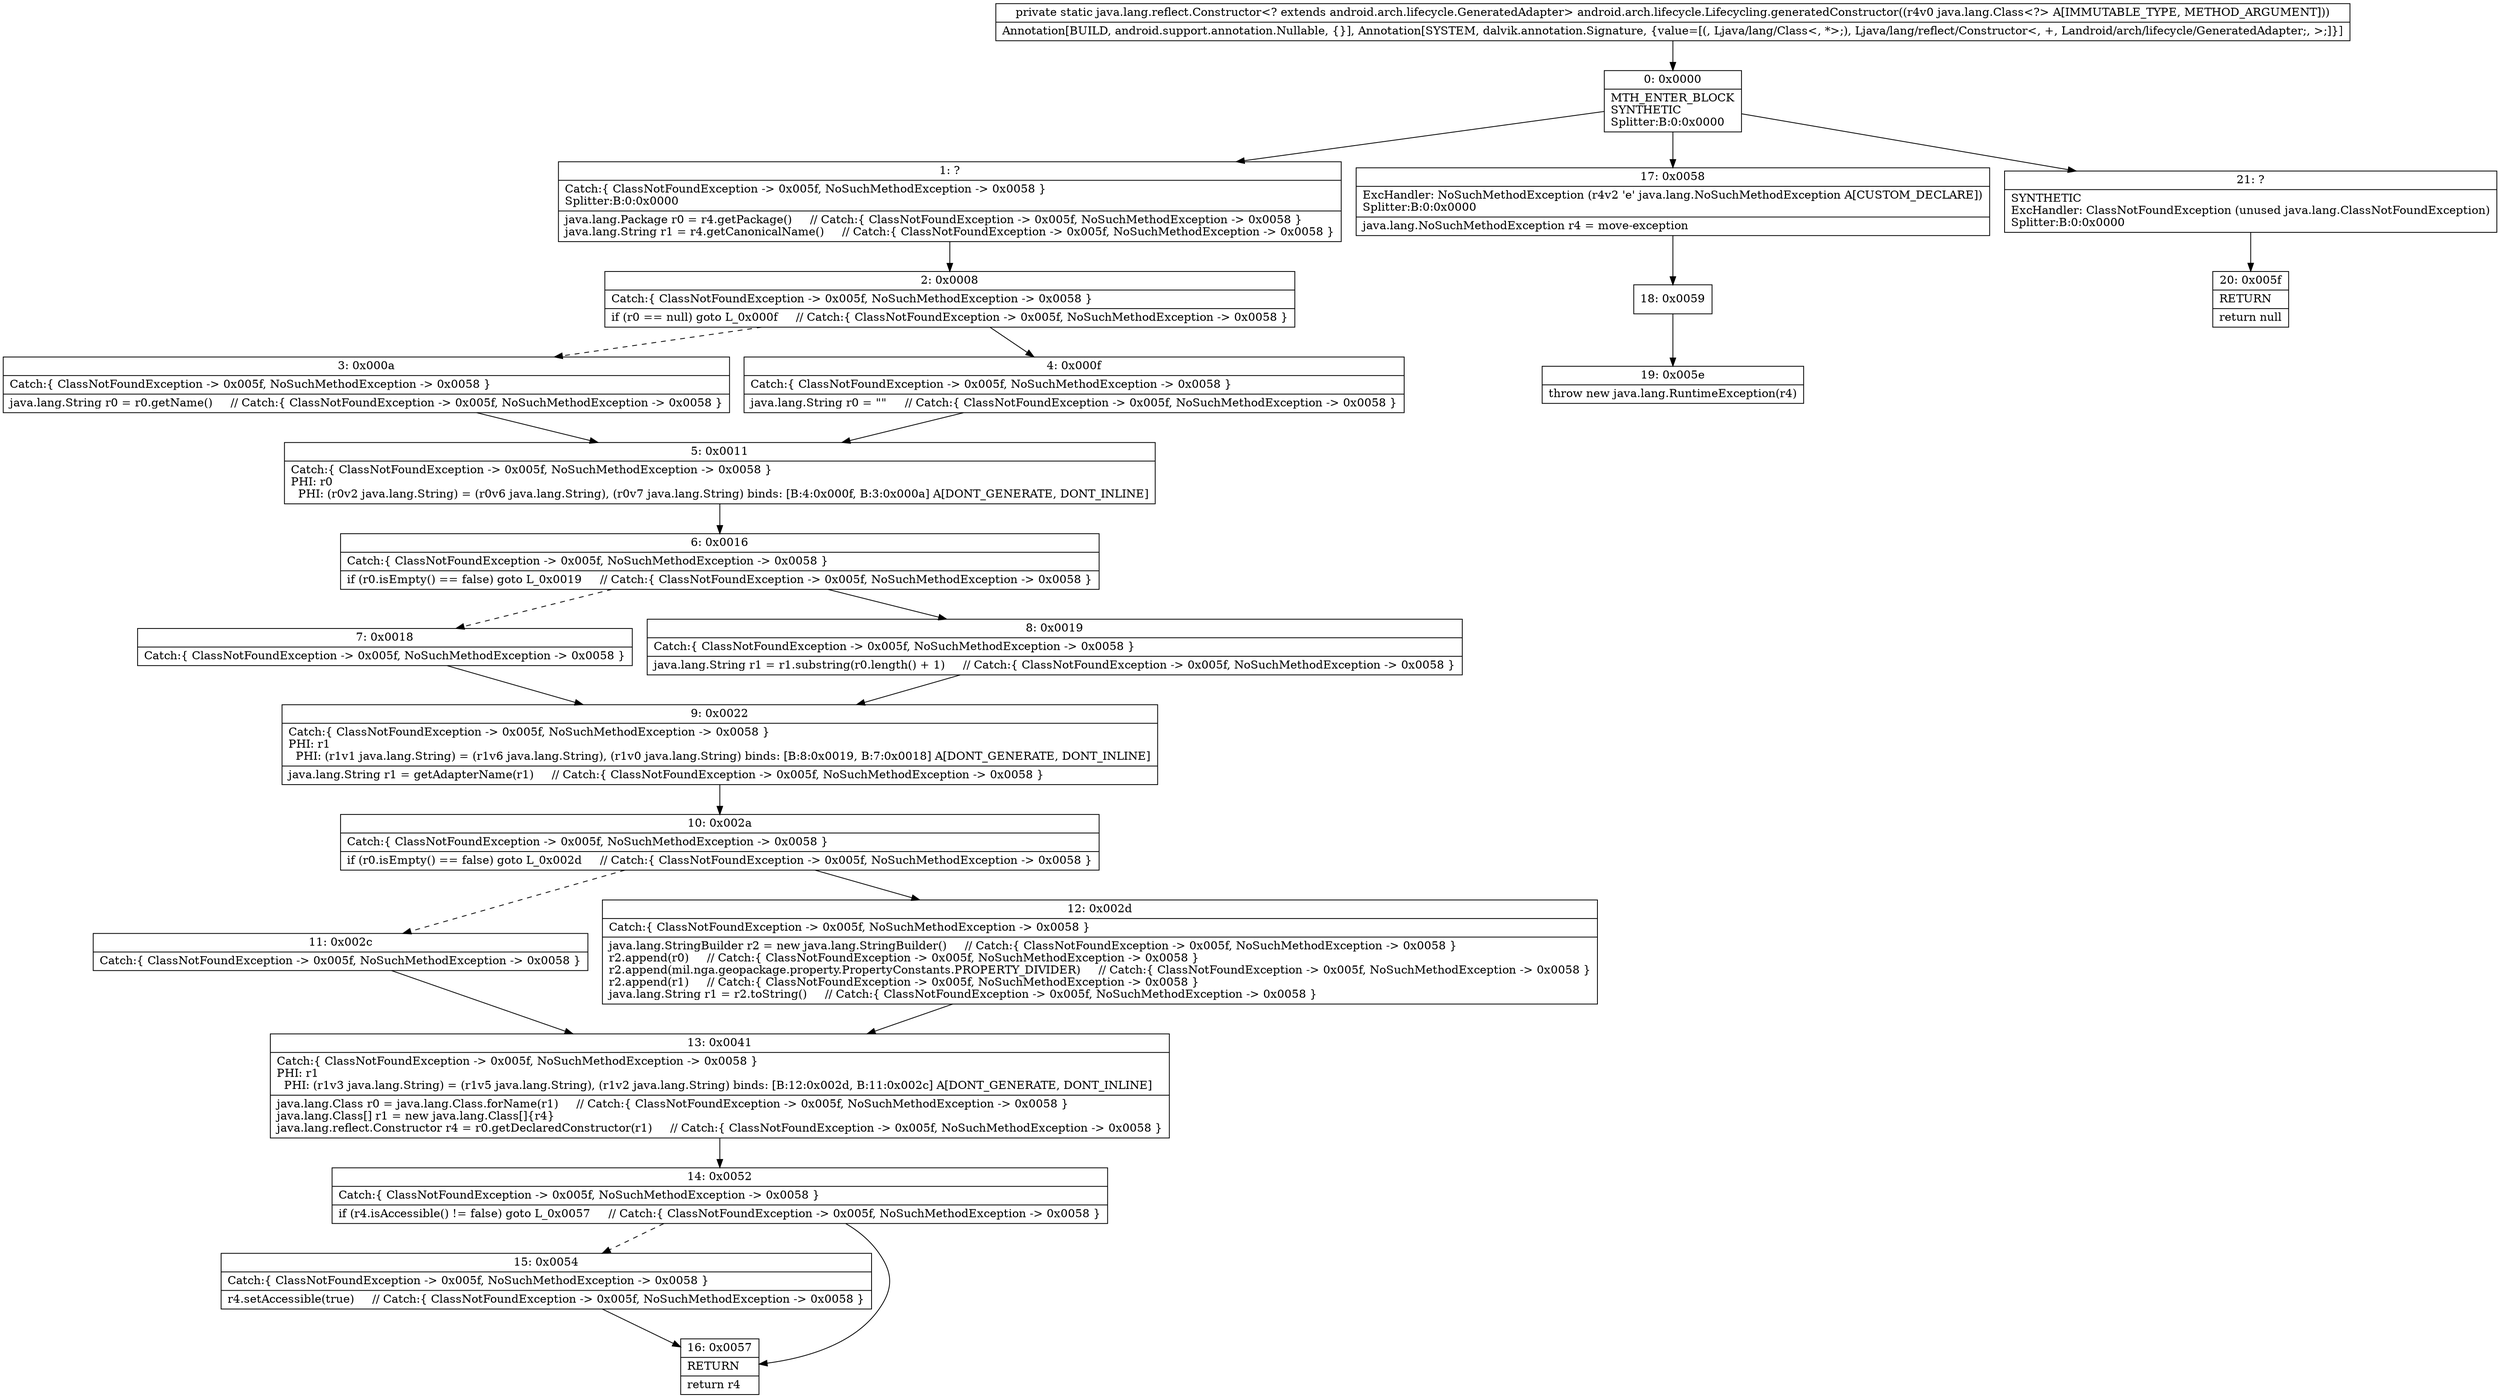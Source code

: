 digraph "CFG forandroid.arch.lifecycle.Lifecycling.generatedConstructor(Ljava\/lang\/Class;)Ljava\/lang\/reflect\/Constructor;" {
Node_0 [shape=record,label="{0\:\ 0x0000|MTH_ENTER_BLOCK\lSYNTHETIC\lSplitter:B:0:0x0000\l}"];
Node_1 [shape=record,label="{1\:\ ?|Catch:\{ ClassNotFoundException \-\> 0x005f, NoSuchMethodException \-\> 0x0058 \}\lSplitter:B:0:0x0000\l|java.lang.Package r0 = r4.getPackage()     \/\/ Catch:\{ ClassNotFoundException \-\> 0x005f, NoSuchMethodException \-\> 0x0058 \}\ljava.lang.String r1 = r4.getCanonicalName()     \/\/ Catch:\{ ClassNotFoundException \-\> 0x005f, NoSuchMethodException \-\> 0x0058 \}\l}"];
Node_2 [shape=record,label="{2\:\ 0x0008|Catch:\{ ClassNotFoundException \-\> 0x005f, NoSuchMethodException \-\> 0x0058 \}\l|if (r0 == null) goto L_0x000f     \/\/ Catch:\{ ClassNotFoundException \-\> 0x005f, NoSuchMethodException \-\> 0x0058 \}\l}"];
Node_3 [shape=record,label="{3\:\ 0x000a|Catch:\{ ClassNotFoundException \-\> 0x005f, NoSuchMethodException \-\> 0x0058 \}\l|java.lang.String r0 = r0.getName()     \/\/ Catch:\{ ClassNotFoundException \-\> 0x005f, NoSuchMethodException \-\> 0x0058 \}\l}"];
Node_4 [shape=record,label="{4\:\ 0x000f|Catch:\{ ClassNotFoundException \-\> 0x005f, NoSuchMethodException \-\> 0x0058 \}\l|java.lang.String r0 = \"\"     \/\/ Catch:\{ ClassNotFoundException \-\> 0x005f, NoSuchMethodException \-\> 0x0058 \}\l}"];
Node_5 [shape=record,label="{5\:\ 0x0011|Catch:\{ ClassNotFoundException \-\> 0x005f, NoSuchMethodException \-\> 0x0058 \}\lPHI: r0 \l  PHI: (r0v2 java.lang.String) = (r0v6 java.lang.String), (r0v7 java.lang.String) binds: [B:4:0x000f, B:3:0x000a] A[DONT_GENERATE, DONT_INLINE]\l}"];
Node_6 [shape=record,label="{6\:\ 0x0016|Catch:\{ ClassNotFoundException \-\> 0x005f, NoSuchMethodException \-\> 0x0058 \}\l|if (r0.isEmpty() == false) goto L_0x0019     \/\/ Catch:\{ ClassNotFoundException \-\> 0x005f, NoSuchMethodException \-\> 0x0058 \}\l}"];
Node_7 [shape=record,label="{7\:\ 0x0018|Catch:\{ ClassNotFoundException \-\> 0x005f, NoSuchMethodException \-\> 0x0058 \}\l}"];
Node_8 [shape=record,label="{8\:\ 0x0019|Catch:\{ ClassNotFoundException \-\> 0x005f, NoSuchMethodException \-\> 0x0058 \}\l|java.lang.String r1 = r1.substring(r0.length() + 1)     \/\/ Catch:\{ ClassNotFoundException \-\> 0x005f, NoSuchMethodException \-\> 0x0058 \}\l}"];
Node_9 [shape=record,label="{9\:\ 0x0022|Catch:\{ ClassNotFoundException \-\> 0x005f, NoSuchMethodException \-\> 0x0058 \}\lPHI: r1 \l  PHI: (r1v1 java.lang.String) = (r1v6 java.lang.String), (r1v0 java.lang.String) binds: [B:8:0x0019, B:7:0x0018] A[DONT_GENERATE, DONT_INLINE]\l|java.lang.String r1 = getAdapterName(r1)     \/\/ Catch:\{ ClassNotFoundException \-\> 0x005f, NoSuchMethodException \-\> 0x0058 \}\l}"];
Node_10 [shape=record,label="{10\:\ 0x002a|Catch:\{ ClassNotFoundException \-\> 0x005f, NoSuchMethodException \-\> 0x0058 \}\l|if (r0.isEmpty() == false) goto L_0x002d     \/\/ Catch:\{ ClassNotFoundException \-\> 0x005f, NoSuchMethodException \-\> 0x0058 \}\l}"];
Node_11 [shape=record,label="{11\:\ 0x002c|Catch:\{ ClassNotFoundException \-\> 0x005f, NoSuchMethodException \-\> 0x0058 \}\l}"];
Node_12 [shape=record,label="{12\:\ 0x002d|Catch:\{ ClassNotFoundException \-\> 0x005f, NoSuchMethodException \-\> 0x0058 \}\l|java.lang.StringBuilder r2 = new java.lang.StringBuilder()     \/\/ Catch:\{ ClassNotFoundException \-\> 0x005f, NoSuchMethodException \-\> 0x0058 \}\lr2.append(r0)     \/\/ Catch:\{ ClassNotFoundException \-\> 0x005f, NoSuchMethodException \-\> 0x0058 \}\lr2.append(mil.nga.geopackage.property.PropertyConstants.PROPERTY_DIVIDER)     \/\/ Catch:\{ ClassNotFoundException \-\> 0x005f, NoSuchMethodException \-\> 0x0058 \}\lr2.append(r1)     \/\/ Catch:\{ ClassNotFoundException \-\> 0x005f, NoSuchMethodException \-\> 0x0058 \}\ljava.lang.String r1 = r2.toString()     \/\/ Catch:\{ ClassNotFoundException \-\> 0x005f, NoSuchMethodException \-\> 0x0058 \}\l}"];
Node_13 [shape=record,label="{13\:\ 0x0041|Catch:\{ ClassNotFoundException \-\> 0x005f, NoSuchMethodException \-\> 0x0058 \}\lPHI: r1 \l  PHI: (r1v3 java.lang.String) = (r1v5 java.lang.String), (r1v2 java.lang.String) binds: [B:12:0x002d, B:11:0x002c] A[DONT_GENERATE, DONT_INLINE]\l|java.lang.Class r0 = java.lang.Class.forName(r1)     \/\/ Catch:\{ ClassNotFoundException \-\> 0x005f, NoSuchMethodException \-\> 0x0058 \}\ljava.lang.Class[] r1 = new java.lang.Class[]\{r4\}\ljava.lang.reflect.Constructor r4 = r0.getDeclaredConstructor(r1)     \/\/ Catch:\{ ClassNotFoundException \-\> 0x005f, NoSuchMethodException \-\> 0x0058 \}\l}"];
Node_14 [shape=record,label="{14\:\ 0x0052|Catch:\{ ClassNotFoundException \-\> 0x005f, NoSuchMethodException \-\> 0x0058 \}\l|if (r4.isAccessible() != false) goto L_0x0057     \/\/ Catch:\{ ClassNotFoundException \-\> 0x005f, NoSuchMethodException \-\> 0x0058 \}\l}"];
Node_15 [shape=record,label="{15\:\ 0x0054|Catch:\{ ClassNotFoundException \-\> 0x005f, NoSuchMethodException \-\> 0x0058 \}\l|r4.setAccessible(true)     \/\/ Catch:\{ ClassNotFoundException \-\> 0x005f, NoSuchMethodException \-\> 0x0058 \}\l}"];
Node_16 [shape=record,label="{16\:\ 0x0057|RETURN\l|return r4\l}"];
Node_17 [shape=record,label="{17\:\ 0x0058|ExcHandler: NoSuchMethodException (r4v2 'e' java.lang.NoSuchMethodException A[CUSTOM_DECLARE])\lSplitter:B:0:0x0000\l|java.lang.NoSuchMethodException r4 = move\-exception\l}"];
Node_18 [shape=record,label="{18\:\ 0x0059}"];
Node_19 [shape=record,label="{19\:\ 0x005e|throw new java.lang.RuntimeException(r4)\l}"];
Node_20 [shape=record,label="{20\:\ 0x005f|RETURN\l|return null\l}"];
Node_21 [shape=record,label="{21\:\ ?|SYNTHETIC\lExcHandler: ClassNotFoundException (unused java.lang.ClassNotFoundException)\lSplitter:B:0:0x0000\l}"];
MethodNode[shape=record,label="{private static java.lang.reflect.Constructor\<? extends android.arch.lifecycle.GeneratedAdapter\> android.arch.lifecycle.Lifecycling.generatedConstructor((r4v0 java.lang.Class\<?\> A[IMMUTABLE_TYPE, METHOD_ARGUMENT]))  | Annotation[BUILD, android.support.annotation.Nullable, \{\}], Annotation[SYSTEM, dalvik.annotation.Signature, \{value=[(, Ljava\/lang\/Class\<, *\>;), Ljava\/lang\/reflect\/Constructor\<, +, Landroid\/arch\/lifecycle\/GeneratedAdapter;, \>;]\}]\l}"];
MethodNode -> Node_0;
Node_0 -> Node_1;
Node_0 -> Node_21;
Node_0 -> Node_17;
Node_1 -> Node_2;
Node_2 -> Node_3[style=dashed];
Node_2 -> Node_4;
Node_3 -> Node_5;
Node_4 -> Node_5;
Node_5 -> Node_6;
Node_6 -> Node_7[style=dashed];
Node_6 -> Node_8;
Node_7 -> Node_9;
Node_8 -> Node_9;
Node_9 -> Node_10;
Node_10 -> Node_11[style=dashed];
Node_10 -> Node_12;
Node_11 -> Node_13;
Node_12 -> Node_13;
Node_13 -> Node_14;
Node_14 -> Node_15[style=dashed];
Node_14 -> Node_16;
Node_15 -> Node_16;
Node_17 -> Node_18;
Node_18 -> Node_19;
Node_21 -> Node_20;
}

